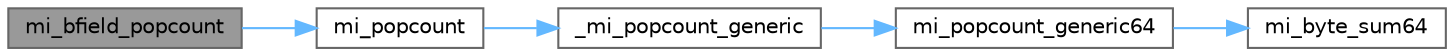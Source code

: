 digraph "mi_bfield_popcount"
{
 // LATEX_PDF_SIZE
  bgcolor="transparent";
  edge [fontname=Helvetica,fontsize=10,labelfontname=Helvetica,labelfontsize=10];
  node [fontname=Helvetica,fontsize=10,shape=box,height=0.2,width=0.4];
  rankdir="LR";
  Node1 [id="Node000001",label="mi_bfield_popcount",height=0.2,width=0.4,color="gray40", fillcolor="grey60", style="filled", fontcolor="black",tooltip=" "];
  Node1 -> Node2 [id="edge5_Node000001_Node000002",color="steelblue1",style="solid",tooltip=" "];
  Node2 [id="Node000002",label="mi_popcount",height=0.2,width=0.4,color="grey40", fillcolor="white", style="filled",URL="$bits_8h.html#ac2a9854186003f70eb01135c9aca3529",tooltip=" "];
  Node2 -> Node3 [id="edge6_Node000002_Node000003",color="steelblue1",style="solid",tooltip=" "];
  Node3 [id="Node000003",label="_mi_popcount_generic",height=0.2,width=0.4,color="grey40", fillcolor="white", style="filled",URL="$libc_8c.html#aaab27db7dbed686101df507edc29d20b",tooltip=" "];
  Node3 -> Node4 [id="edge7_Node000003_Node000004",color="steelblue1",style="solid",tooltip=" "];
  Node4 [id="Node000004",label="mi_popcount_generic64",height=0.2,width=0.4,color="grey40", fillcolor="white", style="filled",URL="$libc_8c.html#a533578e7639a04fe16a92e5a7f5061d6",tooltip=" "];
  Node4 -> Node5 [id="edge8_Node000004_Node000005",color="steelblue1",style="solid",tooltip=" "];
  Node5 [id="Node000005",label="mi_byte_sum64",height=0.2,width=0.4,color="grey40", fillcolor="white", style="filled",URL="$libc_8c.html#ac08026bb16e7424486bc67475822bf66",tooltip=" "];
}
